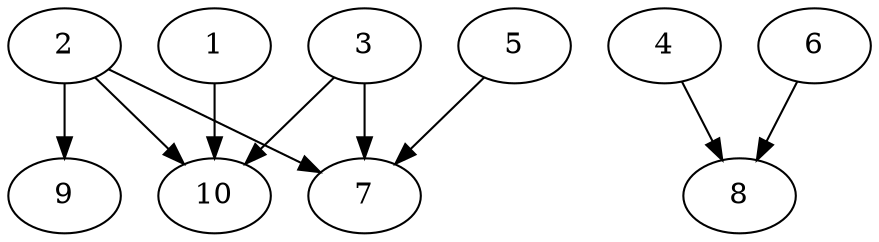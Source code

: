 // DAG automatically generated by daggen at Thu Oct  3 13:58:05 2019
// ./daggen --dot -n 10 --ccr 0.3 --fat 0.9 --regular 0.9 --density 0.7 --mindata 5242880 --maxdata 52428800 
digraph G {
  1 [size="19039573", alpha="0.19", expect_size="5711872"] 
  1 -> 10 [size ="5711872"]
  2 [size="162792107", alpha="0.05", expect_size="48837632"] 
  2 -> 7 [size ="48837632"]
  2 -> 9 [size ="48837632"]
  2 -> 10 [size ="48837632"]
  3 [size="151111680", alpha="0.08", expect_size="45333504"] 
  3 -> 7 [size ="45333504"]
  3 -> 10 [size ="45333504"]
  4 [size="156607147", alpha="0.10", expect_size="46982144"] 
  4 -> 8 [size ="46982144"]
  5 [size="139335680", alpha="0.08", expect_size="41800704"] 
  5 -> 7 [size ="41800704"]
  6 [size="163430400", alpha="0.19", expect_size="49029120"] 
  6 -> 8 [size ="49029120"]
  7 [size="115496960", alpha="0.19", expect_size="34649088"] 
  8 [size="86705493", alpha="0.12", expect_size="26011648"] 
  9 [size="36980053", alpha="0.05", expect_size="11094016"] 
  10 [size="79912960", alpha="0.08", expect_size="23973888"] 
}
